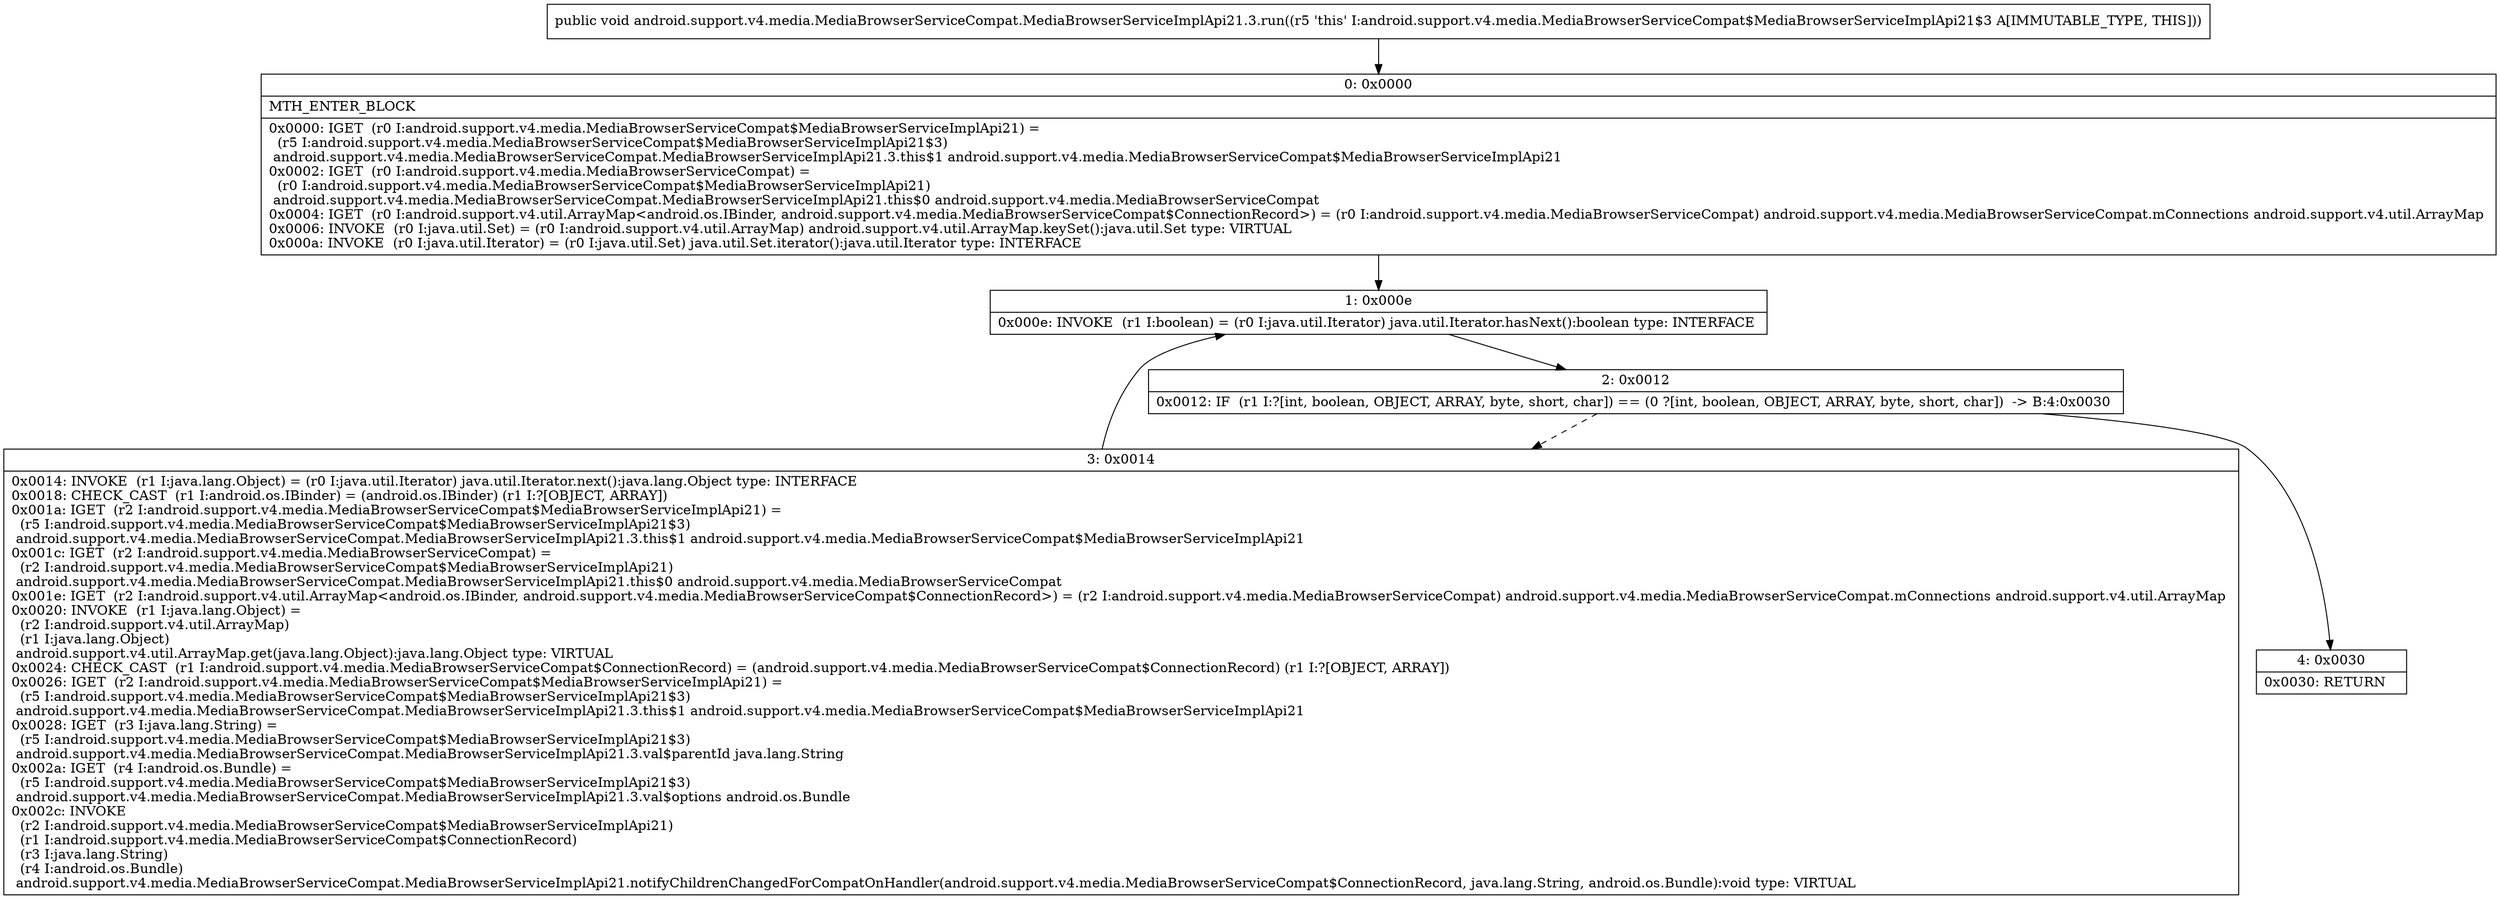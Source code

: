 digraph "CFG forandroid.support.v4.media.MediaBrowserServiceCompat.MediaBrowserServiceImplApi21.3.run()V" {
Node_0 [shape=record,label="{0\:\ 0x0000|MTH_ENTER_BLOCK\l|0x0000: IGET  (r0 I:android.support.v4.media.MediaBrowserServiceCompat$MediaBrowserServiceImplApi21) = \l  (r5 I:android.support.v4.media.MediaBrowserServiceCompat$MediaBrowserServiceImplApi21$3)\l android.support.v4.media.MediaBrowserServiceCompat.MediaBrowserServiceImplApi21.3.this$1 android.support.v4.media.MediaBrowserServiceCompat$MediaBrowserServiceImplApi21 \l0x0002: IGET  (r0 I:android.support.v4.media.MediaBrowserServiceCompat) = \l  (r0 I:android.support.v4.media.MediaBrowserServiceCompat$MediaBrowserServiceImplApi21)\l android.support.v4.media.MediaBrowserServiceCompat.MediaBrowserServiceImplApi21.this$0 android.support.v4.media.MediaBrowserServiceCompat \l0x0004: IGET  (r0 I:android.support.v4.util.ArrayMap\<android.os.IBinder, android.support.v4.media.MediaBrowserServiceCompat$ConnectionRecord\>) = (r0 I:android.support.v4.media.MediaBrowserServiceCompat) android.support.v4.media.MediaBrowserServiceCompat.mConnections android.support.v4.util.ArrayMap \l0x0006: INVOKE  (r0 I:java.util.Set) = (r0 I:android.support.v4.util.ArrayMap) android.support.v4.util.ArrayMap.keySet():java.util.Set type: VIRTUAL \l0x000a: INVOKE  (r0 I:java.util.Iterator) = (r0 I:java.util.Set) java.util.Set.iterator():java.util.Iterator type: INTERFACE \l}"];
Node_1 [shape=record,label="{1\:\ 0x000e|0x000e: INVOKE  (r1 I:boolean) = (r0 I:java.util.Iterator) java.util.Iterator.hasNext():boolean type: INTERFACE \l}"];
Node_2 [shape=record,label="{2\:\ 0x0012|0x0012: IF  (r1 I:?[int, boolean, OBJECT, ARRAY, byte, short, char]) == (0 ?[int, boolean, OBJECT, ARRAY, byte, short, char])  \-\> B:4:0x0030 \l}"];
Node_3 [shape=record,label="{3\:\ 0x0014|0x0014: INVOKE  (r1 I:java.lang.Object) = (r0 I:java.util.Iterator) java.util.Iterator.next():java.lang.Object type: INTERFACE \l0x0018: CHECK_CAST  (r1 I:android.os.IBinder) = (android.os.IBinder) (r1 I:?[OBJECT, ARRAY]) \l0x001a: IGET  (r2 I:android.support.v4.media.MediaBrowserServiceCompat$MediaBrowserServiceImplApi21) = \l  (r5 I:android.support.v4.media.MediaBrowserServiceCompat$MediaBrowserServiceImplApi21$3)\l android.support.v4.media.MediaBrowserServiceCompat.MediaBrowserServiceImplApi21.3.this$1 android.support.v4.media.MediaBrowserServiceCompat$MediaBrowserServiceImplApi21 \l0x001c: IGET  (r2 I:android.support.v4.media.MediaBrowserServiceCompat) = \l  (r2 I:android.support.v4.media.MediaBrowserServiceCompat$MediaBrowserServiceImplApi21)\l android.support.v4.media.MediaBrowserServiceCompat.MediaBrowserServiceImplApi21.this$0 android.support.v4.media.MediaBrowserServiceCompat \l0x001e: IGET  (r2 I:android.support.v4.util.ArrayMap\<android.os.IBinder, android.support.v4.media.MediaBrowserServiceCompat$ConnectionRecord\>) = (r2 I:android.support.v4.media.MediaBrowserServiceCompat) android.support.v4.media.MediaBrowserServiceCompat.mConnections android.support.v4.util.ArrayMap \l0x0020: INVOKE  (r1 I:java.lang.Object) = \l  (r2 I:android.support.v4.util.ArrayMap)\l  (r1 I:java.lang.Object)\l android.support.v4.util.ArrayMap.get(java.lang.Object):java.lang.Object type: VIRTUAL \l0x0024: CHECK_CAST  (r1 I:android.support.v4.media.MediaBrowserServiceCompat$ConnectionRecord) = (android.support.v4.media.MediaBrowserServiceCompat$ConnectionRecord) (r1 I:?[OBJECT, ARRAY]) \l0x0026: IGET  (r2 I:android.support.v4.media.MediaBrowserServiceCompat$MediaBrowserServiceImplApi21) = \l  (r5 I:android.support.v4.media.MediaBrowserServiceCompat$MediaBrowserServiceImplApi21$3)\l android.support.v4.media.MediaBrowserServiceCompat.MediaBrowserServiceImplApi21.3.this$1 android.support.v4.media.MediaBrowserServiceCompat$MediaBrowserServiceImplApi21 \l0x0028: IGET  (r3 I:java.lang.String) = \l  (r5 I:android.support.v4.media.MediaBrowserServiceCompat$MediaBrowserServiceImplApi21$3)\l android.support.v4.media.MediaBrowserServiceCompat.MediaBrowserServiceImplApi21.3.val$parentId java.lang.String \l0x002a: IGET  (r4 I:android.os.Bundle) = \l  (r5 I:android.support.v4.media.MediaBrowserServiceCompat$MediaBrowserServiceImplApi21$3)\l android.support.v4.media.MediaBrowserServiceCompat.MediaBrowserServiceImplApi21.3.val$options android.os.Bundle \l0x002c: INVOKE  \l  (r2 I:android.support.v4.media.MediaBrowserServiceCompat$MediaBrowserServiceImplApi21)\l  (r1 I:android.support.v4.media.MediaBrowserServiceCompat$ConnectionRecord)\l  (r3 I:java.lang.String)\l  (r4 I:android.os.Bundle)\l android.support.v4.media.MediaBrowserServiceCompat.MediaBrowserServiceImplApi21.notifyChildrenChangedForCompatOnHandler(android.support.v4.media.MediaBrowserServiceCompat$ConnectionRecord, java.lang.String, android.os.Bundle):void type: VIRTUAL \l}"];
Node_4 [shape=record,label="{4\:\ 0x0030|0x0030: RETURN   \l}"];
MethodNode[shape=record,label="{public void android.support.v4.media.MediaBrowserServiceCompat.MediaBrowserServiceImplApi21.3.run((r5 'this' I:android.support.v4.media.MediaBrowserServiceCompat$MediaBrowserServiceImplApi21$3 A[IMMUTABLE_TYPE, THIS])) }"];
MethodNode -> Node_0;
Node_0 -> Node_1;
Node_1 -> Node_2;
Node_2 -> Node_3[style=dashed];
Node_2 -> Node_4;
Node_3 -> Node_1;
}

